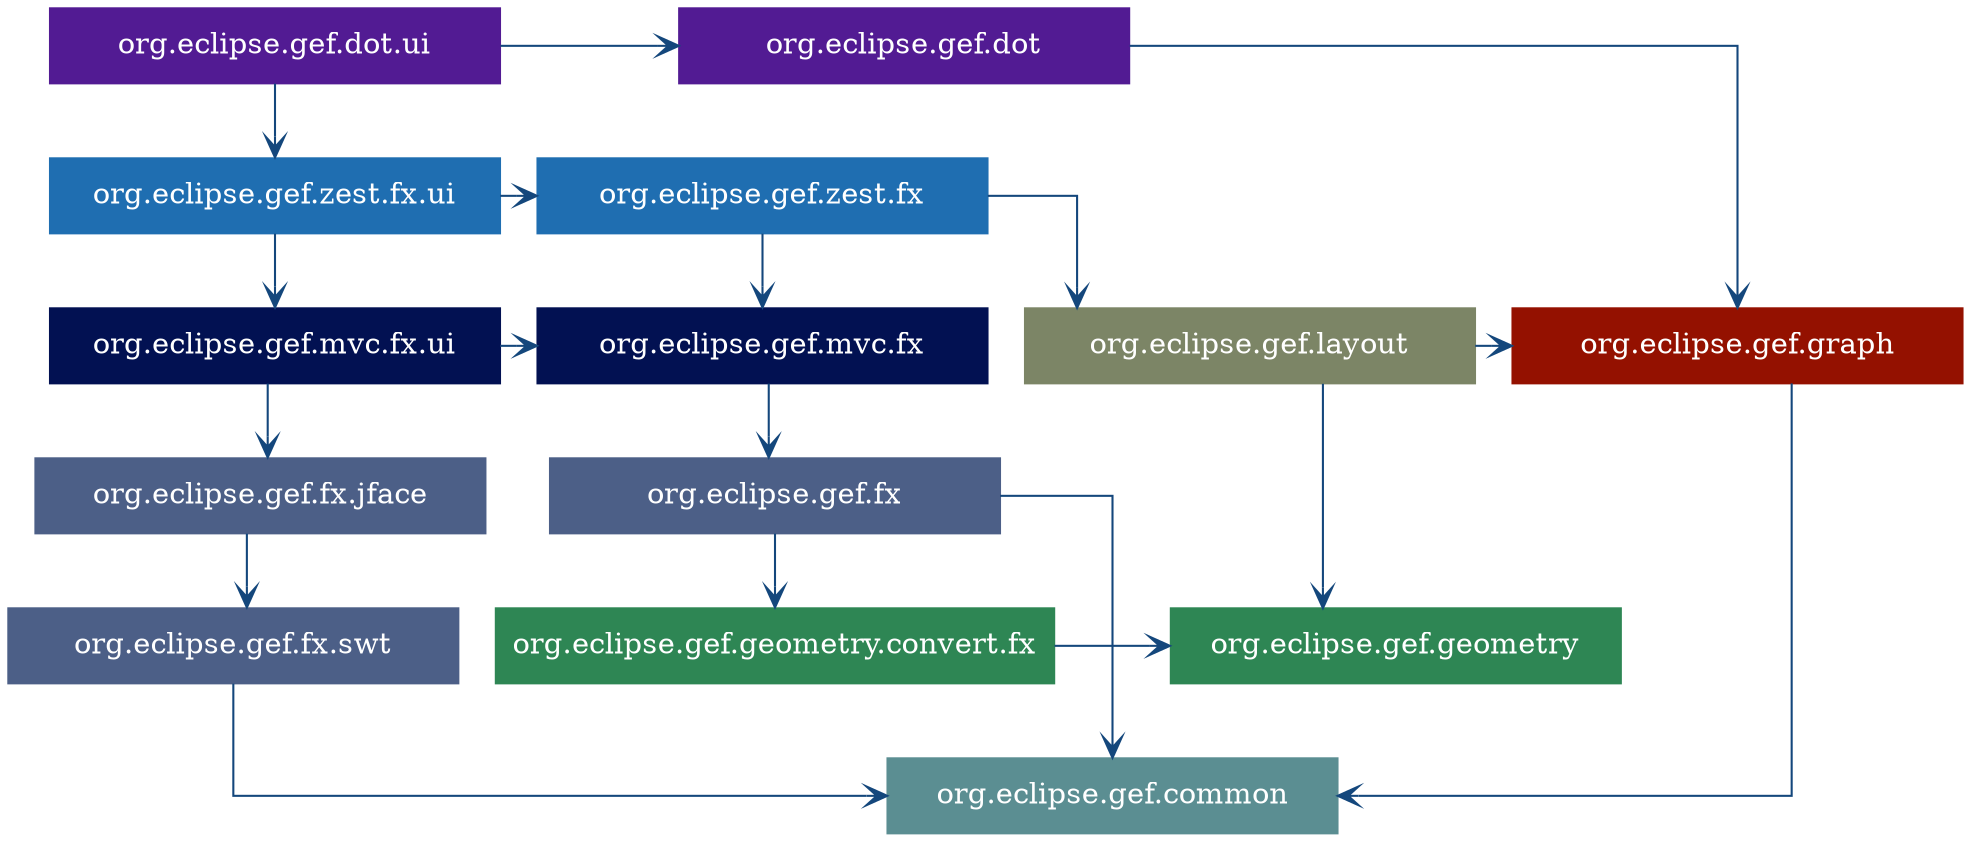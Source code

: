/*
 * Generated by the Plugin Dependency Visualization Plugin
 * https://marketplace.eclipse.org/content/pde-incubator-dependency-visualization
 */
digraph {
	node[fontcolor=white shape=box style=filled width=3]
	edge[color="#14477c" arrowhead=vee]
	splines=ortho

	// nodes
	{
		// GEF DOT
		rank=same
		node[color="#521B93"]
		"org.eclipse.gef.dot.ui"[group="ui"]
		"org.eclipse.gef.dot"[group="core"]
	}

	{
		// GEF ZEST
		rank=same
		node[color="#1F6EB1"]
		"org.eclipse.gef.zest.fx.ui"[group="ui"]
		"org.eclipse.gef.zest.fx"[group="core"]
	}

	{
		// GEF MVC
		rank=same
		node[color="#021152"]
		"org.eclipse.gef.mvc.fx.ui"[group="ui"]
		"org.eclipse.gef.mvc.fx"[group="core"]
	}

//	{
		// GEF FX
//		rank=same
		"org.eclipse.gef.fx"[color="#4C5F87"]
		"org.eclipse.gef.fx.jface"[color="#4C5F87"]
		"org.eclipse.gef.fx.swt"[color="#4C5F87"]
//	}

	{
		// GEF LAYOUT
		// GEF GRAPH
		rank=same
		"org.eclipse.gef.layout"[color="#7C8566"]
		"org.eclipse.gef.graph"[color="#941100"]
	}

	{
		// GEF GEOMETRY
		// GEF COMMON
		rank=same
		"org.eclipse.gef.geometry.convert.fx"[color="#2E8654"]
		"org.eclipse.gef.geometry"[color="#2E8654"]
	}
	"org.eclipse.gef.common"[color="#5B8E92"]

	// edges
	"org.eclipse.gef.dot.ui"->"org.eclipse.gef.dot"
	"org.eclipse.gef.dot.ui"->"org.eclipse.gef.zest.fx.ui"
	"org.eclipse.gef.dot"->"org.eclipse.gef.graph"

	"org.eclipse.gef.fx"->"org.eclipse.gef.common"
	"org.eclipse.gef.fx"->"org.eclipse.gef.geometry.convert.fx"
	"org.eclipse.gef.fx.jface"->"org.eclipse.gef.fx.swt"
	"org.eclipse.gef.fx.swt"->"org.eclipse.gef.common"
	"org.eclipse.gef.geometry.convert.fx"->"org.eclipse.gef.geometry"
	"org.eclipse.gef.graph"->"org.eclipse.gef.common"
	"org.eclipse.gef.layout"->"org.eclipse.gef.geometry"
	"org.eclipse.gef.layout"->"org.eclipse.gef.graph"
	"org.eclipse.gef.mvc.fx"->"org.eclipse.gef.fx"
	"org.eclipse.gef.mvc.fx.ui"->"org.eclipse.gef.fx.jface"
	"org.eclipse.gef.mvc.fx.ui"->"org.eclipse.gef.mvc.fx"
	"org.eclipse.gef.zest.fx"->"org.eclipse.gef.layout"
	"org.eclipse.gef.zest.fx"->"org.eclipse.gef.mvc.fx"
	"org.eclipse.gef.zest.fx.ui"->"org.eclipse.gef.mvc.fx.ui"
	"org.eclipse.gef.zest.fx.ui"->"org.eclipse.gef.zest.fx"

//	"org.eclipse.gef.dot.ui"->"org.eclipse.gef.common"
//	"org.eclipse.gef.dot.ui"->"org.eclipse.gef.graph"
//	"org.eclipse.gef.dot.ui"->"org.eclipse.gef.geometry.convert.fx"
//	"org.eclipse.gef.dot.ui"->"org.eclipse.gef.geometry"
//	"org.eclipse.gef.dot.ui"->"org.eclipse.gef.mvc.fx.ui"
//	"org.eclipse.gef.dot.ui"->"org.eclipse.gef.fx"
//	"org.eclipse.gef.dot.ui"->"org.eclipse.gef.mvc.fx"
//	"org.eclipse.gef.dot.ui"->"org.eclipse.gef.layout"
//	"org.eclipse.gef.dot"->"org.eclipse.gef.common"
//	"org.eclipse.gef.zest.fx.ui"->"org.eclipse.gef.common"
//	"org.eclipse.gef.zest.fx.ui"->"org.eclipse.gef.geometry"
//	"org.eclipse.gef.zest.fx"->"org.eclipse.gef.geometry.convert.fx"
//	"org.eclipse.gef.zest.fx"->"org.eclipse.gef.common"
//	"org.eclipse.gef.zest.fx"->"org.eclipse.gef.geometry"
//	"org.eclipse.gef.zest.fx"->"org.eclipse.gef.fx"
//	"org.eclipse.gef.zest.fx.ui"->"org.eclipse.gef.fx.swt"
//	"org.eclipse.gef.mvc.fx"->"org.eclipse.gef.geometry"
//	"org.eclipse.gef.mvc.fx.ui"->"org.eclipse.gef.common"
//	"org.eclipse.gef.mvc.fx"->"org.eclipse.gef.geometry.convert.fx"
//	"org.eclipse.gef.layout"->"org.eclipse.gef.common"
//	"org.eclipse.gef.zest.fx.ui"->"org.eclipse.gef.fx"
//	"org.eclipse.gef.mvc.fx.ui"->"org.eclipse.gef.geometry"
//	"org.eclipse.gef.mvc.fx.ui"->"org.eclipse.gef.geometry.convert.fx"
//	"org.eclipse.gef.mvc.fx"->"org.eclipse.gef.common"
//	"org.eclipse.gef.dot.ui"->"org.eclipse.gef.zest.fx"
//	"org.eclipse.gef.zest.fx.ui"->"org.eclipse.gef.layout"
//	"org.eclipse.gef.zest.fx.ui"->"org.eclipse.gef.graph"
//	"org.eclipse.gef.zest.fx.ui"->"org.eclipse.gef.mvc.fx"
//	"org.eclipse.gef.zest.fx"->"org.eclipse.gef.graph"
//	"org.eclipse.gef.fx"->"org.eclipse.gef.geometry"
//	"org.eclipse.gef.mvc.fx.ui"->"org.eclipse.gef.fx.swt"
//	"org.eclipse.gef.mvc.fx.ui"->"org.eclipse.gef.fx"
}